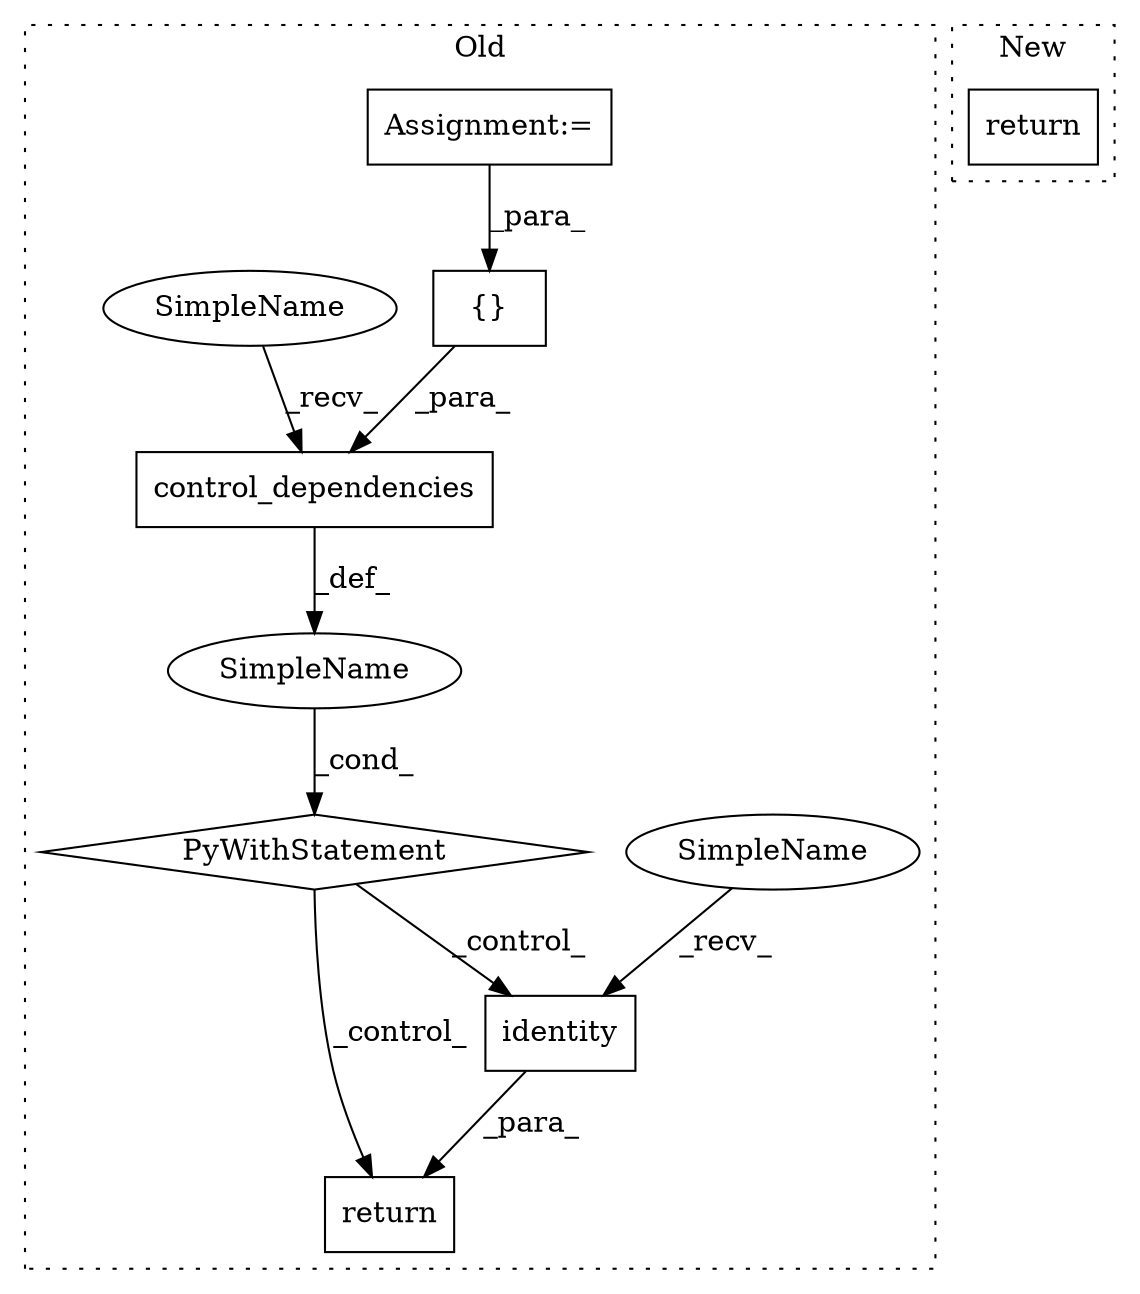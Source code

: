 digraph G {
subgraph cluster0 {
1 [label="identity" a="32" s="15237,15247" l="9,1" shape="box"];
3 [label="return" a="41" s="15219" l="7" shape="box"];
4 [label="SimpleName" a="42" s="" l="" shape="ellipse"];
5 [label="{}" a="4" s="15204,15207" l="1,1" shape="box"];
6 [label="control_dependencies" a="32" s="15174,15208" l="21,1" shape="box"];
7 [label="PyWithStatement" a="104" s="15153,15209" l="10,2" shape="diamond"];
8 [label="Assignment:=" a="7" s="15091" l="1" shape="box"];
9 [label="SimpleName" a="42" s="15226" l="10" shape="ellipse"];
10 [label="SimpleName" a="42" s="15163" l="10" shape="ellipse"];
label = "Old";
style="dotted";
}
subgraph cluster1 {
2 [label="return" a="41" s="14847" l="7" shape="box"];
label = "New";
style="dotted";
}
1 -> 3 [label="_para_"];
4 -> 7 [label="_cond_"];
5 -> 6 [label="_para_"];
6 -> 4 [label="_def_"];
7 -> 3 [label="_control_"];
7 -> 1 [label="_control_"];
8 -> 5 [label="_para_"];
9 -> 1 [label="_recv_"];
10 -> 6 [label="_recv_"];
}